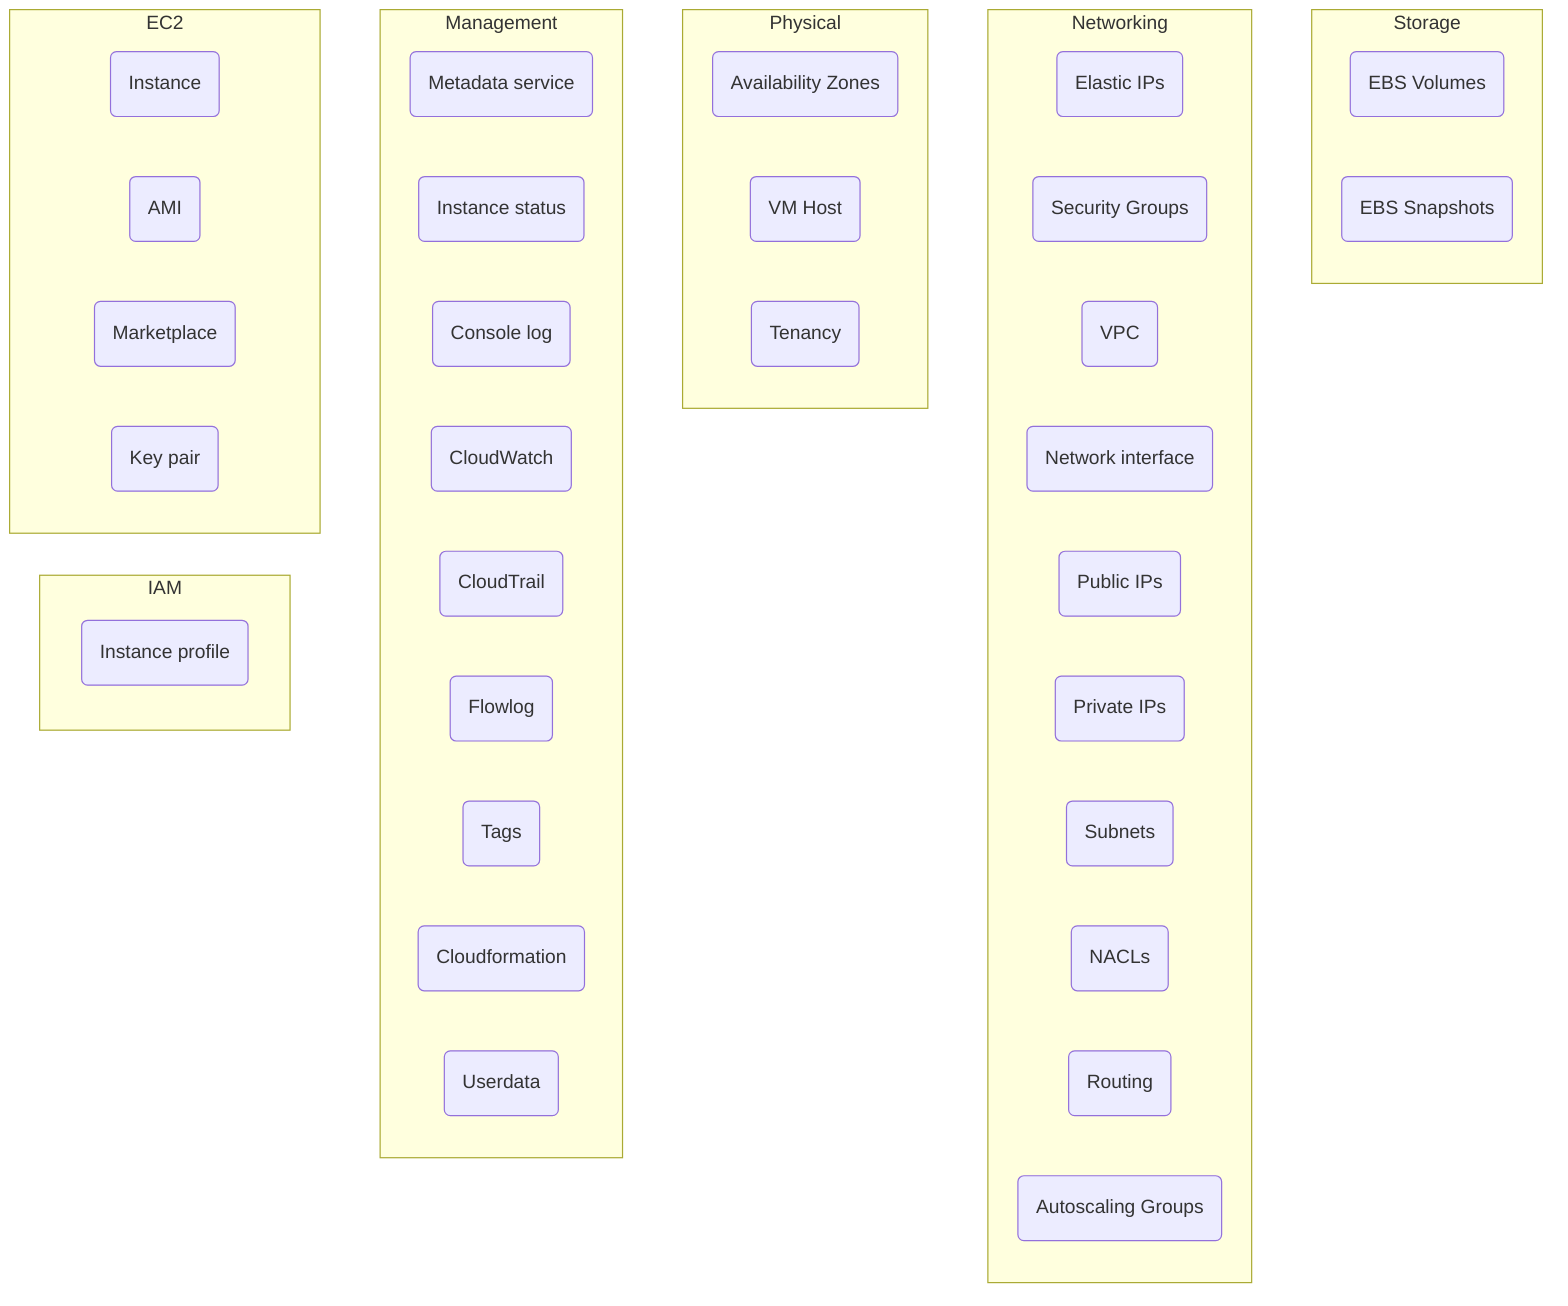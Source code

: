 %% Mermaid components diagram for AWS EC2
%% For more information on mermaid, see https://knsv.github.io/mermaid/
%% Note: linkStyles below set the links to 0px stroke to force subgraphs
%%       into a particular arrangement

graph LR
  subgraph Networking
    eip(Elastic IPs)
    sg(Security Groups)
    vpc(VPC)
    eni(Network interface)
    publicip(Public IPs)
    privateip(Private IPs)
    subnet(Subnets)
    nacl(NACLs)
    routing(Routing)
    asg(Autoscaling Groups)
  end

  subgraph IAM
    instanceprofile(Instance profile)
  end

  subgraph Storage
    ebsvolume(EBS Volumes)
    ebssnapshot(EBS Snapshots)
  end

  subgraph Management
    metadata(Metadata service)
    status(Instance status)
    consolelog(Console log)
    cloudwatch(CloudWatch)
    cloudtrail(CloudTrail)
    flowlog(Flowlog)
    tag(Tags)
    cloudformation(Cloudformation)
    userdata(Userdata)
  end

  subgraph Physical
    az(Availability Zones)
    vmhost(VM Host)
    tenancy(Tenancy)
  end

  subgraph EC2
    instance(Instance)
    ami(AMI)
    market(Marketplace)
    key(Key pair)
  end


  instance --- metadata
  metadata --- az
  az --- eip
  eip --- ebsvolume
  linkStyle 0 stroke:#fff,stroke-width:0px;
  linkStyle 1 stroke:#fff,stroke-width:0px;
  linkStyle 2 stroke:#fff,stroke-width:0px;
  linkStyle 3 stroke:#fff,stroke-width:0px;